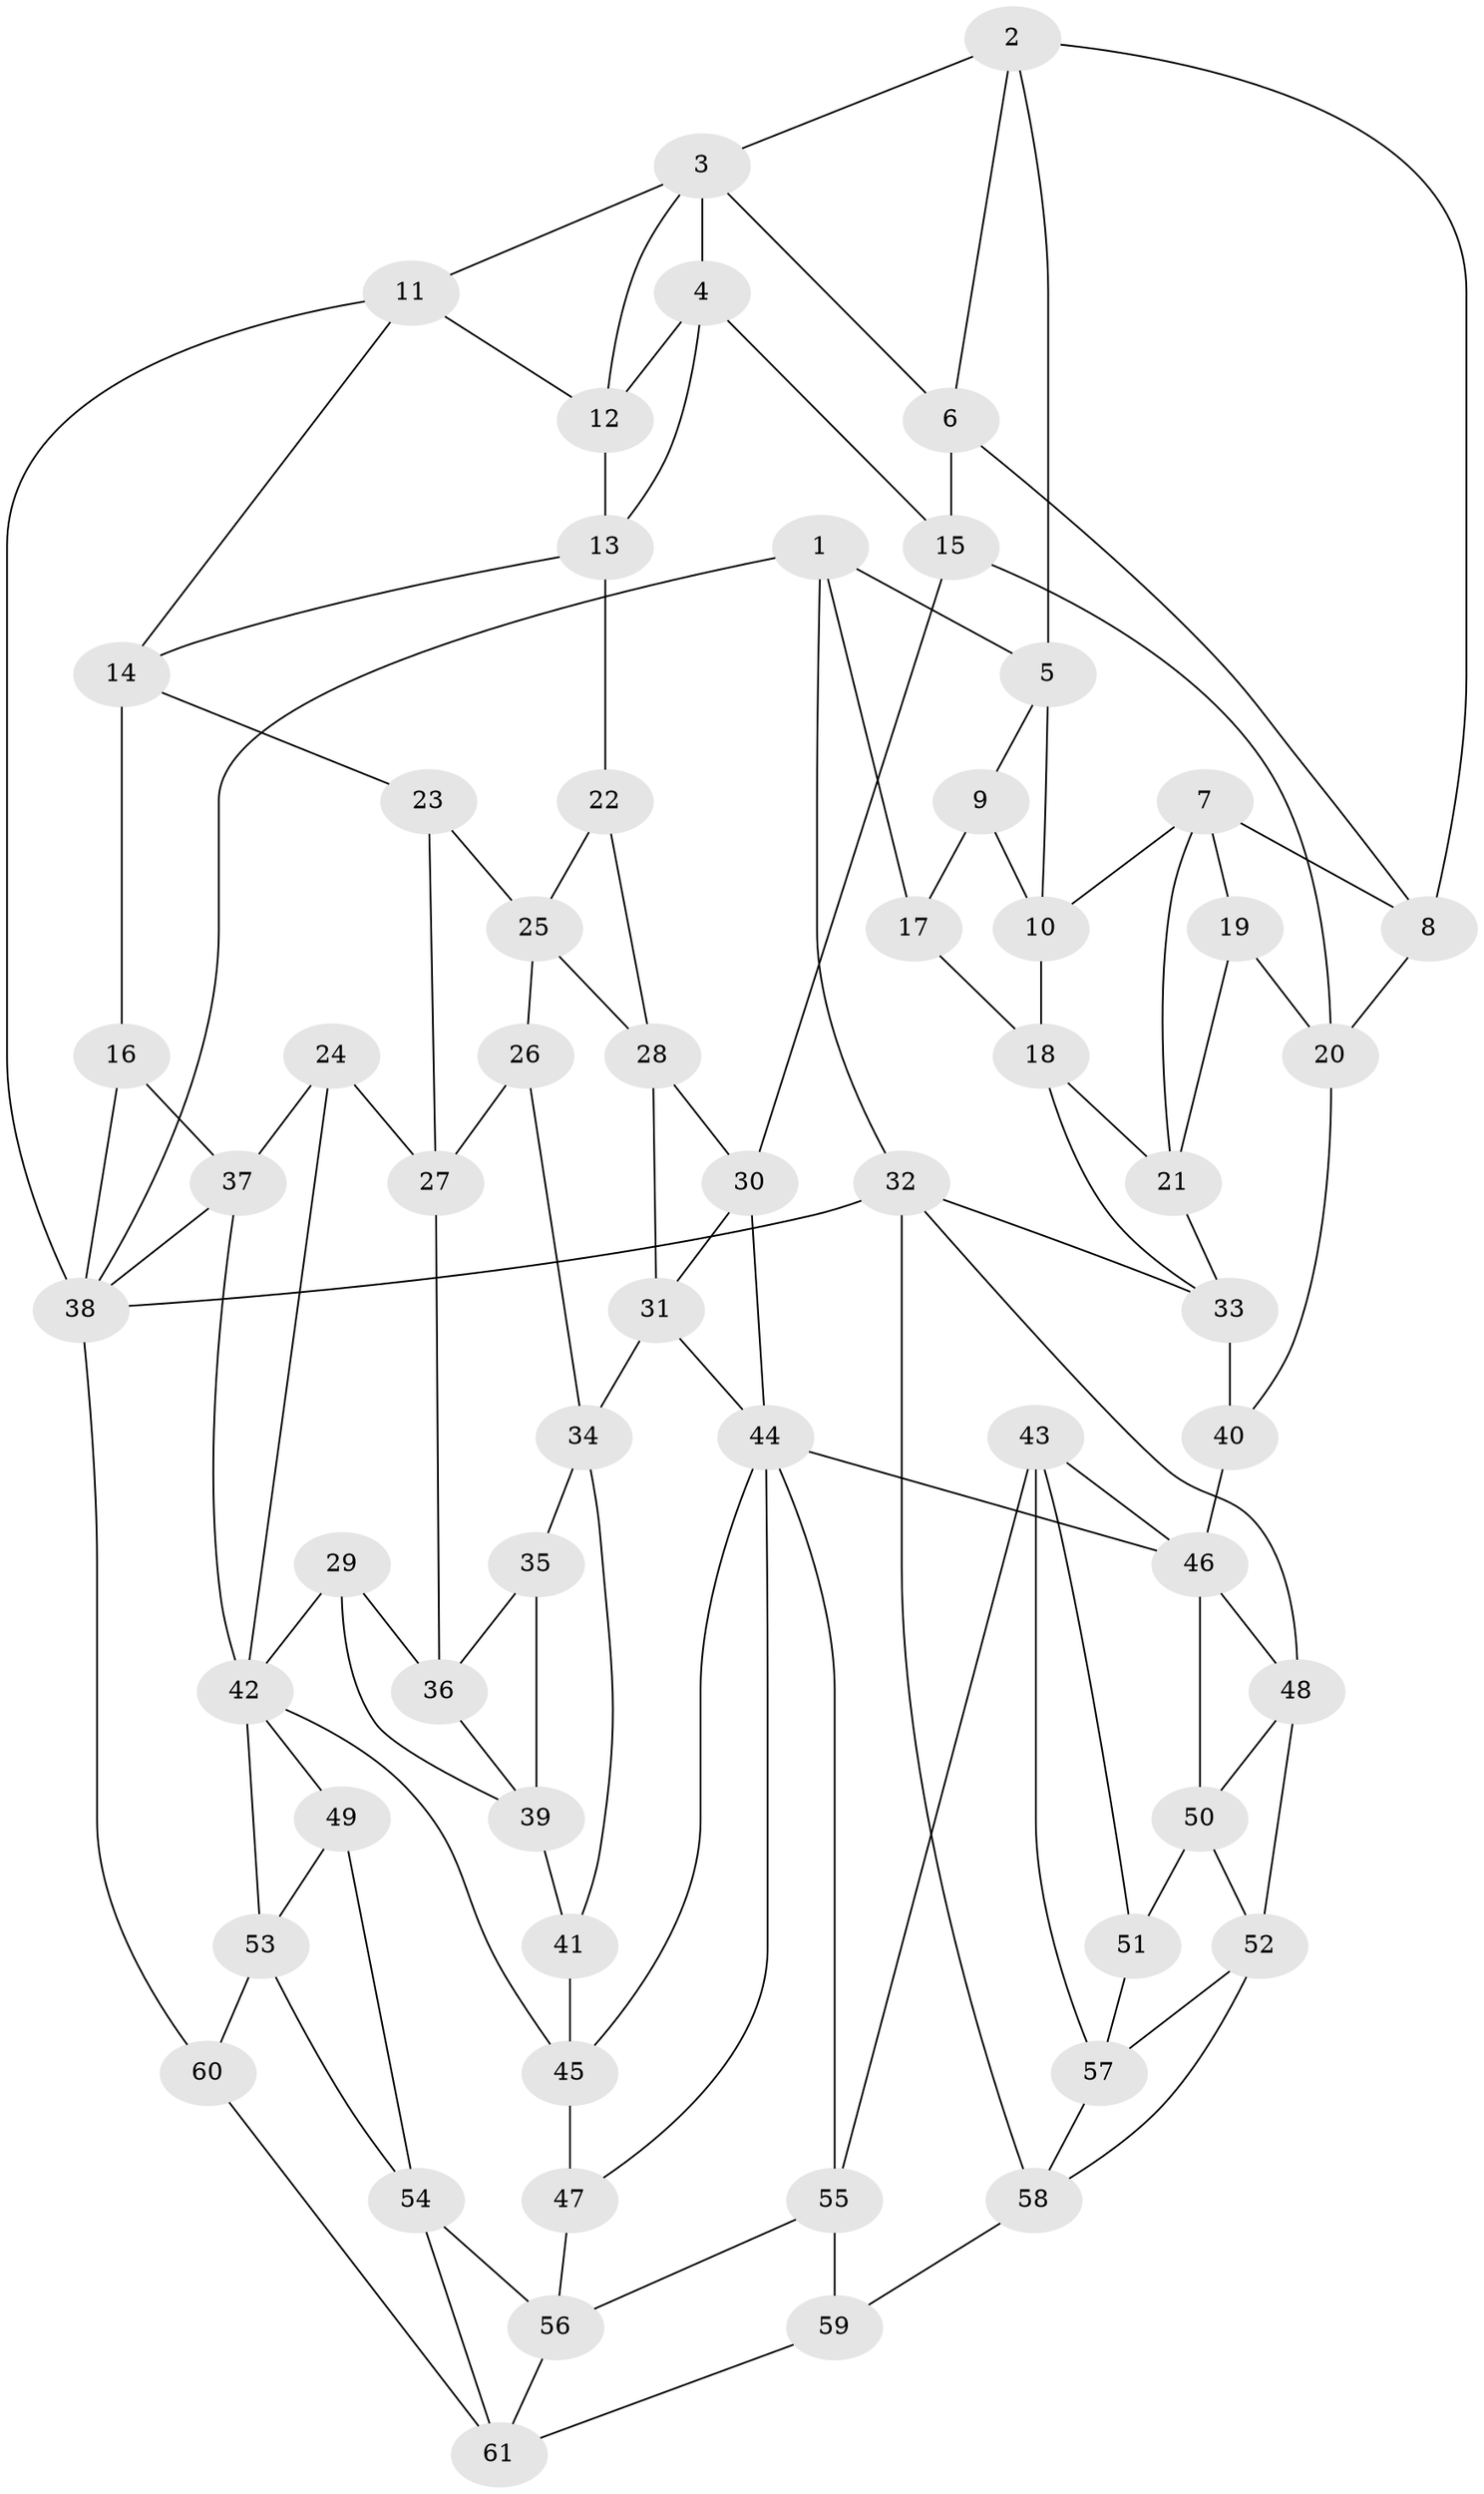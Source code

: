 // original degree distribution, {3: 0.01639344262295082, 6: 0.23770491803278687, 5: 0.4918032786885246, 4: 0.2540983606557377}
// Generated by graph-tools (version 1.1) at 2025/50/03/09/25 03:50:58]
// undirected, 61 vertices, 118 edges
graph export_dot {
graph [start="1"]
  node [color=gray90,style=filled];
  1;
  2;
  3;
  4;
  5;
  6;
  7;
  8;
  9;
  10;
  11;
  12;
  13;
  14;
  15;
  16;
  17;
  18;
  19;
  20;
  21;
  22;
  23;
  24;
  25;
  26;
  27;
  28;
  29;
  30;
  31;
  32;
  33;
  34;
  35;
  36;
  37;
  38;
  39;
  40;
  41;
  42;
  43;
  44;
  45;
  46;
  47;
  48;
  49;
  50;
  51;
  52;
  53;
  54;
  55;
  56;
  57;
  58;
  59;
  60;
  61;
  1 -- 5 [weight=1.0];
  1 -- 17 [weight=1.0];
  1 -- 32 [weight=1.0];
  1 -- 38 [weight=1.0];
  2 -- 3 [weight=1.0];
  2 -- 5 [weight=1.0];
  2 -- 6 [weight=1.0];
  2 -- 8 [weight=1.0];
  3 -- 4 [weight=1.0];
  3 -- 6 [weight=1.0];
  3 -- 11 [weight=1.0];
  3 -- 12 [weight=1.0];
  4 -- 12 [weight=1.0];
  4 -- 13 [weight=1.0];
  4 -- 15 [weight=1.0];
  5 -- 9 [weight=1.0];
  5 -- 10 [weight=1.0];
  6 -- 8 [weight=1.0];
  6 -- 15 [weight=1.0];
  7 -- 8 [weight=1.0];
  7 -- 10 [weight=1.0];
  7 -- 19 [weight=1.0];
  7 -- 21 [weight=1.0];
  8 -- 20 [weight=1.0];
  9 -- 10 [weight=1.0];
  9 -- 17 [weight=2.0];
  10 -- 18 [weight=1.0];
  11 -- 12 [weight=1.0];
  11 -- 14 [weight=1.0];
  11 -- 38 [weight=1.0];
  12 -- 13 [weight=1.0];
  13 -- 14 [weight=1.0];
  13 -- 22 [weight=1.0];
  14 -- 16 [weight=1.0];
  14 -- 23 [weight=1.0];
  15 -- 20 [weight=1.0];
  15 -- 30 [weight=1.0];
  16 -- 37 [weight=1.0];
  16 -- 38 [weight=1.0];
  17 -- 18 [weight=1.0];
  18 -- 21 [weight=1.0];
  18 -- 33 [weight=1.0];
  19 -- 20 [weight=1.0];
  19 -- 21 [weight=1.0];
  20 -- 40 [weight=1.0];
  21 -- 33 [weight=1.0];
  22 -- 25 [weight=1.0];
  22 -- 28 [weight=1.0];
  23 -- 25 [weight=1.0];
  23 -- 27 [weight=1.0];
  24 -- 27 [weight=1.0];
  24 -- 37 [weight=1.0];
  24 -- 42 [weight=1.0];
  25 -- 26 [weight=1.0];
  25 -- 28 [weight=1.0];
  26 -- 27 [weight=1.0];
  26 -- 34 [weight=1.0];
  27 -- 36 [weight=1.0];
  28 -- 30 [weight=1.0];
  28 -- 31 [weight=1.0];
  29 -- 36 [weight=1.0];
  29 -- 39 [weight=1.0];
  29 -- 42 [weight=1.0];
  30 -- 31 [weight=1.0];
  30 -- 44 [weight=1.0];
  31 -- 34 [weight=1.0];
  31 -- 44 [weight=1.0];
  32 -- 33 [weight=1.0];
  32 -- 38 [weight=1.0];
  32 -- 48 [weight=1.0];
  32 -- 58 [weight=1.0];
  33 -- 40 [weight=1.0];
  34 -- 35 [weight=1.0];
  34 -- 41 [weight=1.0];
  35 -- 36 [weight=1.0];
  35 -- 39 [weight=1.0];
  36 -- 39 [weight=1.0];
  37 -- 38 [weight=1.0];
  37 -- 42 [weight=1.0];
  38 -- 60 [weight=1.0];
  39 -- 41 [weight=1.0];
  40 -- 46 [weight=2.0];
  41 -- 45 [weight=2.0];
  42 -- 45 [weight=1.0];
  42 -- 49 [weight=1.0];
  42 -- 53 [weight=1.0];
  43 -- 46 [weight=1.0];
  43 -- 51 [weight=1.0];
  43 -- 55 [weight=1.0];
  43 -- 57 [weight=1.0];
  44 -- 45 [weight=1.0];
  44 -- 46 [weight=1.0];
  44 -- 47 [weight=1.0];
  44 -- 55 [weight=1.0];
  45 -- 47 [weight=2.0];
  46 -- 48 [weight=1.0];
  46 -- 50 [weight=1.0];
  47 -- 56 [weight=1.0];
  48 -- 50 [weight=1.0];
  48 -- 52 [weight=1.0];
  49 -- 53 [weight=1.0];
  49 -- 54 [weight=1.0];
  50 -- 51 [weight=1.0];
  50 -- 52 [weight=1.0];
  51 -- 57 [weight=1.0];
  52 -- 57 [weight=1.0];
  52 -- 58 [weight=1.0];
  53 -- 54 [weight=1.0];
  53 -- 60 [weight=1.0];
  54 -- 56 [weight=1.0];
  54 -- 61 [weight=1.0];
  55 -- 56 [weight=1.0];
  55 -- 59 [weight=1.0];
  56 -- 61 [weight=1.0];
  57 -- 58 [weight=1.0];
  58 -- 59 [weight=1.0];
  59 -- 61 [weight=1.0];
  60 -- 61 [weight=1.0];
}
